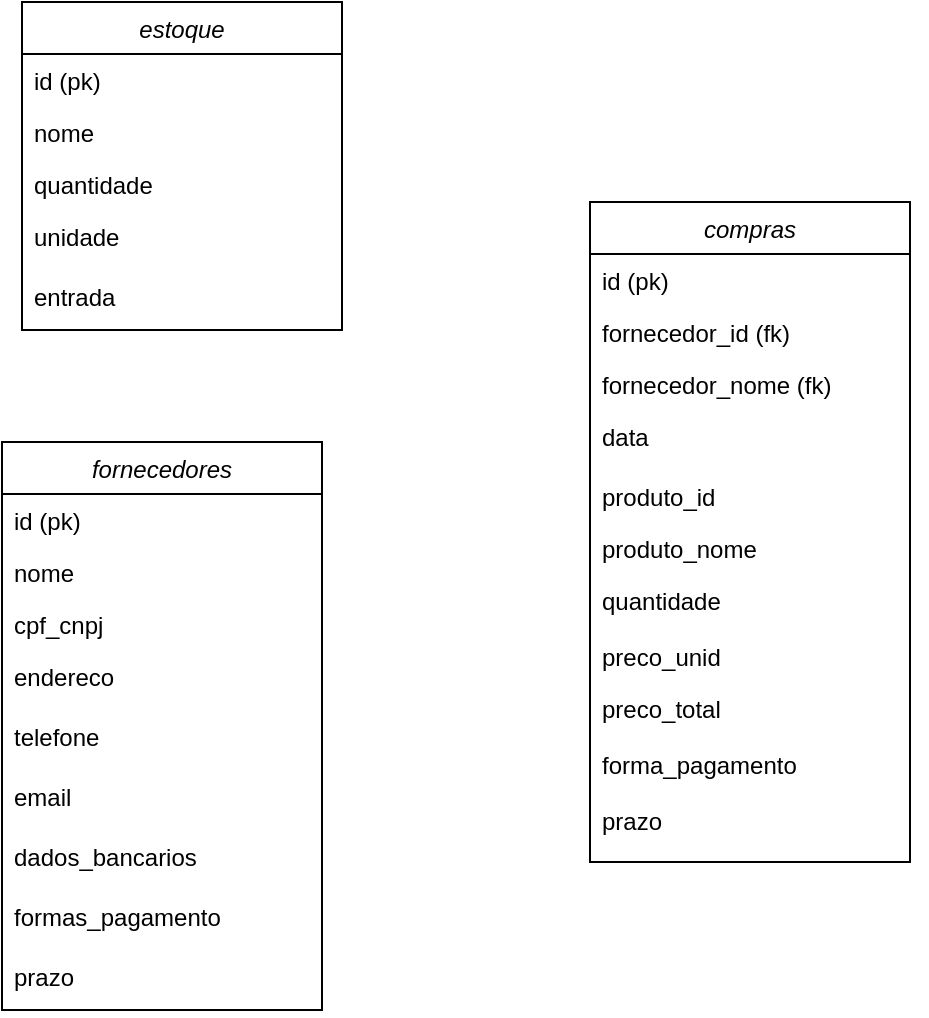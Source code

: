 <mxfile version="21.0.2" type="github">
  <diagram id="C5RBs43oDa-KdzZeNtuy" name="Page-1">
    <mxGraphModel dx="627" dy="763" grid="1" gridSize="10" guides="1" tooltips="1" connect="1" arrows="1" fold="1" page="1" pageScale="1" pageWidth="827" pageHeight="1169" math="0" shadow="0">
      <root>
        <mxCell id="WIyWlLk6GJQsqaUBKTNV-0" />
        <mxCell id="WIyWlLk6GJQsqaUBKTNV-1" parent="WIyWlLk6GJQsqaUBKTNV-0" />
        <mxCell id="zkfFHV4jXpPFQw0GAbJ--0" value="estoque" style="swimlane;fontStyle=2;align=center;verticalAlign=top;childLayout=stackLayout;horizontal=1;startSize=26;horizontalStack=0;resizeParent=1;resizeLast=0;collapsible=1;marginBottom=0;rounded=0;shadow=0;strokeWidth=1;" parent="WIyWlLk6GJQsqaUBKTNV-1" vertex="1">
          <mxGeometry x="50" y="30" width="160" height="164" as="geometry">
            <mxRectangle x="230" y="140" width="160" height="26" as="alternateBounds" />
          </mxGeometry>
        </mxCell>
        <mxCell id="zkfFHV4jXpPFQw0GAbJ--1" value="id (pk)" style="text;align=left;verticalAlign=top;spacingLeft=4;spacingRight=4;overflow=hidden;rotatable=0;points=[[0,0.5],[1,0.5]];portConstraint=eastwest;" parent="zkfFHV4jXpPFQw0GAbJ--0" vertex="1">
          <mxGeometry y="26" width="160" height="26" as="geometry" />
        </mxCell>
        <mxCell id="zkfFHV4jXpPFQw0GAbJ--2" value="nome" style="text;align=left;verticalAlign=top;spacingLeft=4;spacingRight=4;overflow=hidden;rotatable=0;points=[[0,0.5],[1,0.5]];portConstraint=eastwest;rounded=0;shadow=0;html=0;" parent="zkfFHV4jXpPFQw0GAbJ--0" vertex="1">
          <mxGeometry y="52" width="160" height="26" as="geometry" />
        </mxCell>
        <mxCell id="zkfFHV4jXpPFQw0GAbJ--3" value="quantidade" style="text;align=left;verticalAlign=top;spacingLeft=4;spacingRight=4;overflow=hidden;rotatable=0;points=[[0,0.5],[1,0.5]];portConstraint=eastwest;rounded=0;shadow=0;html=0;" parent="zkfFHV4jXpPFQw0GAbJ--0" vertex="1">
          <mxGeometry y="78" width="160" height="26" as="geometry" />
        </mxCell>
        <mxCell id="zkfFHV4jXpPFQw0GAbJ--5" value="unidade" style="text;align=left;verticalAlign=top;spacingLeft=4;spacingRight=4;overflow=hidden;rotatable=0;points=[[0,0.5],[1,0.5]];portConstraint=eastwest;" parent="zkfFHV4jXpPFQw0GAbJ--0" vertex="1">
          <mxGeometry y="104" width="160" height="30" as="geometry" />
        </mxCell>
        <mxCell id="Um4iSFLaQOnMFgokJyZG-0" value="entrada" style="text;align=left;verticalAlign=top;spacingLeft=4;spacingRight=4;overflow=hidden;rotatable=0;points=[[0,0.5],[1,0.5]];portConstraint=eastwest;" vertex="1" parent="zkfFHV4jXpPFQw0GAbJ--0">
          <mxGeometry y="134" width="160" height="30" as="geometry" />
        </mxCell>
        <mxCell id="Um4iSFLaQOnMFgokJyZG-1" style="edgeStyle=orthogonalEdgeStyle;rounded=0;orthogonalLoop=1;jettySize=auto;html=1;exitX=1;exitY=0.5;exitDx=0;exitDy=0;" edge="1" parent="zkfFHV4jXpPFQw0GAbJ--0" source="zkfFHV4jXpPFQw0GAbJ--5" target="zkfFHV4jXpPFQw0GAbJ--5">
          <mxGeometry relative="1" as="geometry" />
        </mxCell>
        <mxCell id="Um4iSFLaQOnMFgokJyZG-2" value="fornecedores" style="swimlane;fontStyle=2;align=center;verticalAlign=top;childLayout=stackLayout;horizontal=1;startSize=26;horizontalStack=0;resizeParent=1;resizeLast=0;collapsible=1;marginBottom=0;rounded=0;shadow=0;strokeWidth=1;" vertex="1" parent="WIyWlLk6GJQsqaUBKTNV-1">
          <mxGeometry x="40" y="250" width="160" height="284" as="geometry">
            <mxRectangle x="230" y="140" width="160" height="26" as="alternateBounds" />
          </mxGeometry>
        </mxCell>
        <mxCell id="Um4iSFLaQOnMFgokJyZG-3" value="id (pk)" style="text;align=left;verticalAlign=top;spacingLeft=4;spacingRight=4;overflow=hidden;rotatable=0;points=[[0,0.5],[1,0.5]];portConstraint=eastwest;" vertex="1" parent="Um4iSFLaQOnMFgokJyZG-2">
          <mxGeometry y="26" width="160" height="26" as="geometry" />
        </mxCell>
        <mxCell id="Um4iSFLaQOnMFgokJyZG-4" value="nome&#xa;" style="text;align=left;verticalAlign=top;spacingLeft=4;spacingRight=4;overflow=hidden;rotatable=0;points=[[0,0.5],[1,0.5]];portConstraint=eastwest;rounded=0;shadow=0;html=0;" vertex="1" parent="Um4iSFLaQOnMFgokJyZG-2">
          <mxGeometry y="52" width="160" height="26" as="geometry" />
        </mxCell>
        <mxCell id="Um4iSFLaQOnMFgokJyZG-5" value="cpf_cnpj" style="text;align=left;verticalAlign=top;spacingLeft=4;spacingRight=4;overflow=hidden;rotatable=0;points=[[0,0.5],[1,0.5]];portConstraint=eastwest;rounded=0;shadow=0;html=0;" vertex="1" parent="Um4iSFLaQOnMFgokJyZG-2">
          <mxGeometry y="78" width="160" height="26" as="geometry" />
        </mxCell>
        <mxCell id="Um4iSFLaQOnMFgokJyZG-6" value="endereco" style="text;align=left;verticalAlign=top;spacingLeft=4;spacingRight=4;overflow=hidden;rotatable=0;points=[[0,0.5],[1,0.5]];portConstraint=eastwest;" vertex="1" parent="Um4iSFLaQOnMFgokJyZG-2">
          <mxGeometry y="104" width="160" height="30" as="geometry" />
        </mxCell>
        <mxCell id="Um4iSFLaQOnMFgokJyZG-8" style="edgeStyle=orthogonalEdgeStyle;rounded=0;orthogonalLoop=1;jettySize=auto;html=1;exitX=1;exitY=0.5;exitDx=0;exitDy=0;" edge="1" parent="Um4iSFLaQOnMFgokJyZG-2" source="Um4iSFLaQOnMFgokJyZG-6" target="Um4iSFLaQOnMFgokJyZG-6">
          <mxGeometry relative="1" as="geometry" />
        </mxCell>
        <mxCell id="Um4iSFLaQOnMFgokJyZG-9" value="telefone" style="text;align=left;verticalAlign=top;spacingLeft=4;spacingRight=4;overflow=hidden;rotatable=0;points=[[0,0.5],[1,0.5]];portConstraint=eastwest;" vertex="1" parent="Um4iSFLaQOnMFgokJyZG-2">
          <mxGeometry y="134" width="160" height="30" as="geometry" />
        </mxCell>
        <mxCell id="Um4iSFLaQOnMFgokJyZG-10" value="email" style="text;align=left;verticalAlign=top;spacingLeft=4;spacingRight=4;overflow=hidden;rotatable=0;points=[[0,0.5],[1,0.5]];portConstraint=eastwest;" vertex="1" parent="Um4iSFLaQOnMFgokJyZG-2">
          <mxGeometry y="164" width="160" height="30" as="geometry" />
        </mxCell>
        <mxCell id="Um4iSFLaQOnMFgokJyZG-11" value="dados_bancarios" style="text;align=left;verticalAlign=top;spacingLeft=4;spacingRight=4;overflow=hidden;rotatable=0;points=[[0,0.5],[1,0.5]];portConstraint=eastwest;" vertex="1" parent="Um4iSFLaQOnMFgokJyZG-2">
          <mxGeometry y="194" width="160" height="30" as="geometry" />
        </mxCell>
        <mxCell id="Um4iSFLaQOnMFgokJyZG-12" value="formas_pagamento" style="text;align=left;verticalAlign=top;spacingLeft=4;spacingRight=4;overflow=hidden;rotatable=0;points=[[0,0.5],[1,0.5]];portConstraint=eastwest;" vertex="1" parent="Um4iSFLaQOnMFgokJyZG-2">
          <mxGeometry y="224" width="160" height="30" as="geometry" />
        </mxCell>
        <mxCell id="Um4iSFLaQOnMFgokJyZG-13" value="prazo" style="text;align=left;verticalAlign=top;spacingLeft=4;spacingRight=4;overflow=hidden;rotatable=0;points=[[0,0.5],[1,0.5]];portConstraint=eastwest;" vertex="1" parent="Um4iSFLaQOnMFgokJyZG-2">
          <mxGeometry y="254" width="160" height="30" as="geometry" />
        </mxCell>
        <mxCell id="Um4iSFLaQOnMFgokJyZG-15" style="edgeStyle=orthogonalEdgeStyle;rounded=0;orthogonalLoop=1;jettySize=auto;html=1;exitX=1;exitY=0.5;exitDx=0;exitDy=0;" edge="1" parent="WIyWlLk6GJQsqaUBKTNV-1">
          <mxGeometry relative="1" as="geometry">
            <mxPoint x="220" y="179" as="sourcePoint" />
            <mxPoint x="220" y="179" as="targetPoint" />
          </mxGeometry>
        </mxCell>
        <mxCell id="Um4iSFLaQOnMFgokJyZG-16" value="compras" style="swimlane;fontStyle=2;align=center;verticalAlign=top;childLayout=stackLayout;horizontal=1;startSize=26;horizontalStack=0;resizeParent=1;resizeLast=0;collapsible=1;marginBottom=0;rounded=0;shadow=0;strokeWidth=1;" vertex="1" parent="WIyWlLk6GJQsqaUBKTNV-1">
          <mxGeometry x="334" y="130" width="160" height="330" as="geometry">
            <mxRectangle x="230" y="140" width="160" height="26" as="alternateBounds" />
          </mxGeometry>
        </mxCell>
        <mxCell id="Um4iSFLaQOnMFgokJyZG-17" value="id (pk)" style="text;align=left;verticalAlign=top;spacingLeft=4;spacingRight=4;overflow=hidden;rotatable=0;points=[[0,0.5],[1,0.5]];portConstraint=eastwest;" vertex="1" parent="Um4iSFLaQOnMFgokJyZG-16">
          <mxGeometry y="26" width="160" height="26" as="geometry" />
        </mxCell>
        <mxCell id="Um4iSFLaQOnMFgokJyZG-18" value="fornecedor_id (fk)" style="text;align=left;verticalAlign=top;spacingLeft=4;spacingRight=4;overflow=hidden;rotatable=0;points=[[0,0.5],[1,0.5]];portConstraint=eastwest;rounded=0;shadow=0;html=0;" vertex="1" parent="Um4iSFLaQOnMFgokJyZG-16">
          <mxGeometry y="52" width="160" height="26" as="geometry" />
        </mxCell>
        <mxCell id="Um4iSFLaQOnMFgokJyZG-19" value="fornecedor_nome (fk)" style="text;align=left;verticalAlign=top;spacingLeft=4;spacingRight=4;overflow=hidden;rotatable=0;points=[[0,0.5],[1,0.5]];portConstraint=eastwest;rounded=0;shadow=0;html=0;" vertex="1" parent="Um4iSFLaQOnMFgokJyZG-16">
          <mxGeometry y="78" width="160" height="26" as="geometry" />
        </mxCell>
        <mxCell id="Um4iSFLaQOnMFgokJyZG-20" value="data" style="text;align=left;verticalAlign=top;spacingLeft=4;spacingRight=4;overflow=hidden;rotatable=0;points=[[0,0.5],[1,0.5]];portConstraint=eastwest;" vertex="1" parent="Um4iSFLaQOnMFgokJyZG-16">
          <mxGeometry y="104" width="160" height="30" as="geometry" />
        </mxCell>
        <mxCell id="Um4iSFLaQOnMFgokJyZG-21" value="produto_id&#xa;" style="text;align=left;verticalAlign=top;spacingLeft=4;spacingRight=4;overflow=hidden;rotatable=0;points=[[0,0.5],[1,0.5]];portConstraint=eastwest;" vertex="1" parent="Um4iSFLaQOnMFgokJyZG-16">
          <mxGeometry y="134" width="160" height="26" as="geometry" />
        </mxCell>
        <mxCell id="Um4iSFLaQOnMFgokJyZG-22" style="edgeStyle=orthogonalEdgeStyle;rounded=0;orthogonalLoop=1;jettySize=auto;html=1;exitX=1;exitY=0.5;exitDx=0;exitDy=0;" edge="1" parent="Um4iSFLaQOnMFgokJyZG-16" source="Um4iSFLaQOnMFgokJyZG-20" target="Um4iSFLaQOnMFgokJyZG-20">
          <mxGeometry relative="1" as="geometry" />
        </mxCell>
        <mxCell id="Um4iSFLaQOnMFgokJyZG-23" value="produto_nome&#xa;" style="text;align=left;verticalAlign=top;spacingLeft=4;spacingRight=4;overflow=hidden;rotatable=0;points=[[0,0.5],[1,0.5]];portConstraint=eastwest;" vertex="1" parent="Um4iSFLaQOnMFgokJyZG-16">
          <mxGeometry y="160" width="160" height="26" as="geometry" />
        </mxCell>
        <mxCell id="Um4iSFLaQOnMFgokJyZG-29" value="quantidade" style="text;align=left;verticalAlign=top;spacingLeft=4;spacingRight=4;overflow=hidden;rotatable=0;points=[[0,0.5],[1,0.5]];portConstraint=eastwest;" vertex="1" parent="Um4iSFLaQOnMFgokJyZG-16">
          <mxGeometry y="186" width="160" height="28" as="geometry" />
        </mxCell>
        <mxCell id="Um4iSFLaQOnMFgokJyZG-24" value="preco_unid" style="text;align=left;verticalAlign=top;spacingLeft=4;spacingRight=4;overflow=hidden;rotatable=0;points=[[0,0.5],[1,0.5]];portConstraint=eastwest;" vertex="1" parent="Um4iSFLaQOnMFgokJyZG-16">
          <mxGeometry y="214" width="160" height="26" as="geometry" />
        </mxCell>
        <mxCell id="Um4iSFLaQOnMFgokJyZG-25" value="preco_total" style="text;align=left;verticalAlign=top;spacingLeft=4;spacingRight=4;overflow=hidden;rotatable=0;points=[[0,0.5],[1,0.5]];portConstraint=eastwest;" vertex="1" parent="Um4iSFLaQOnMFgokJyZG-16">
          <mxGeometry y="240" width="160" height="28" as="geometry" />
        </mxCell>
        <mxCell id="Um4iSFLaQOnMFgokJyZG-27" value="forma_pagamento" style="text;align=left;verticalAlign=top;spacingLeft=4;spacingRight=4;overflow=hidden;rotatable=0;points=[[0,0.5],[1,0.5]];portConstraint=eastwest;" vertex="1" parent="Um4iSFLaQOnMFgokJyZG-16">
          <mxGeometry y="268" width="160" height="28" as="geometry" />
        </mxCell>
        <mxCell id="Um4iSFLaQOnMFgokJyZG-28" value="prazo&#xa;" style="text;align=left;verticalAlign=top;spacingLeft=4;spacingRight=4;overflow=hidden;rotatable=0;points=[[0,0.5],[1,0.5]];portConstraint=eastwest;" vertex="1" parent="Um4iSFLaQOnMFgokJyZG-16">
          <mxGeometry y="296" width="160" height="32" as="geometry" />
        </mxCell>
      </root>
    </mxGraphModel>
  </diagram>
</mxfile>
